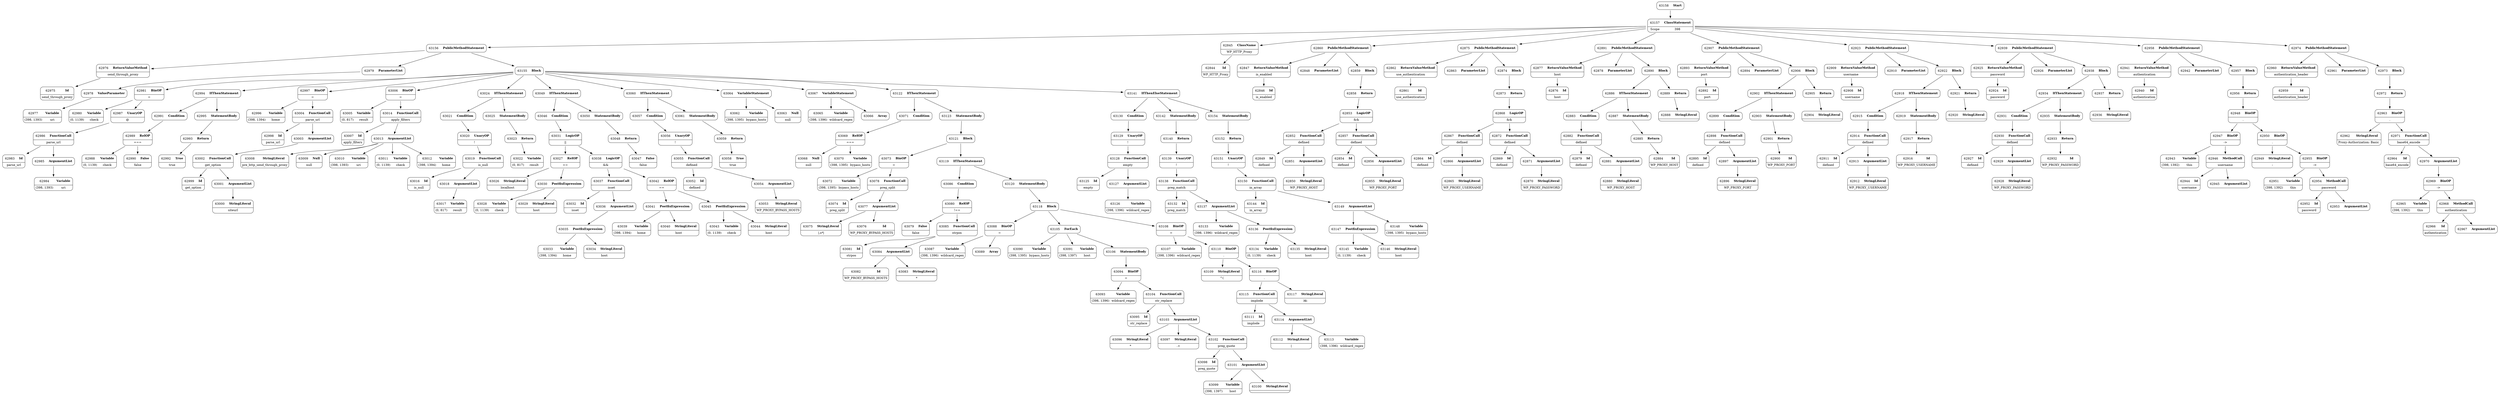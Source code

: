 digraph ast {
node [shape=none];
62976 [label=<<TABLE border='1' cellspacing='0' cellpadding='10' style='rounded' ><TR><TD border='0'>62976</TD><TD border='0'><B>ReturnValueMethod</B></TD></TR><HR/><TR><TD border='0' cellpadding='5' colspan='2'>send_through_proxy</TD></TR></TABLE>>];
62976 -> 62975 [weight=2];
62977 [label=<<TABLE border='1' cellspacing='0' cellpadding='10' style='rounded' ><TR><TD border='0'>62977</TD><TD border='0'><B>Variable</B></TD></TR><HR/><TR><TD border='0' cellpadding='5'>(398, 1393)</TD><TD border='0' cellpadding='5'>uri</TD></TR></TABLE>>];
62978 [label=<<TABLE border='1' cellspacing='0' cellpadding='10' style='rounded' ><TR><TD border='0'>62978</TD><TD border='0'><B>ValueParameter</B></TD></TR></TABLE>>];
62978 -> 62977 [weight=2];
62979 [label=<<TABLE border='1' cellspacing='0' cellpadding='10' style='rounded' ><TR><TD border='0'>62979</TD><TD border='0'><B>ParameterList</B></TD></TR></TABLE>>];
62979 -> 62978 [weight=2];
62980 [label=<<TABLE border='1' cellspacing='0' cellpadding='10' style='rounded' ><TR><TD border='0'>62980</TD><TD border='0'><B>Variable</B></TD></TR><HR/><TR><TD border='0' cellpadding='5'>(0, 1139)</TD><TD border='0' cellpadding='5'>check</TD></TR></TABLE>>];
62981 [label=<<TABLE border='1' cellspacing='0' cellpadding='10' style='rounded' ><TR><TD border='0'>62981</TD><TD border='0'><B>BinOP</B></TD></TR><HR/><TR><TD border='0' cellpadding='5' colspan='2'>=</TD></TR></TABLE>>];
62981 -> 62980 [weight=2];
62981 -> 62987 [weight=2];
62983 [label=<<TABLE border='1' cellspacing='0' cellpadding='10' style='rounded' ><TR><TD border='0'>62983</TD><TD border='0'><B>Id</B></TD></TR><HR/><TR><TD border='0' cellpadding='5' colspan='2'>parse_url</TD></TR></TABLE>>];
62984 [label=<<TABLE border='1' cellspacing='0' cellpadding='10' style='rounded' ><TR><TD border='0'>62984</TD><TD border='0'><B>Variable</B></TD></TR><HR/><TR><TD border='0' cellpadding='5'>(398, 1393)</TD><TD border='0' cellpadding='5'>uri</TD></TR></TABLE>>];
62985 [label=<<TABLE border='1' cellspacing='0' cellpadding='10' style='rounded' ><TR><TD border='0'>62985</TD><TD border='0'><B>ArgumentList</B></TD></TR></TABLE>>];
62985 -> 62984 [weight=2];
62986 [label=<<TABLE border='1' cellspacing='0' cellpadding='10' style='rounded' ><TR><TD border='0'>62986</TD><TD border='0'><B>FunctionCall</B></TD></TR><HR/><TR><TD border='0' cellpadding='5' colspan='2'>parse_url</TD></TR></TABLE>>];
62986 -> 62983 [weight=2];
62986 -> 62985 [weight=2];
62987 [label=<<TABLE border='1' cellspacing='0' cellpadding='10' style='rounded' ><TR><TD border='0'>62987</TD><TD border='0'><B>UnaryOP</B></TD></TR><HR/><TR><TD border='0' cellpadding='5' colspan='2'>@</TD></TR></TABLE>>];
62987 -> 62986 [weight=2];
62988 [label=<<TABLE border='1' cellspacing='0' cellpadding='10' style='rounded' ><TR><TD border='0'>62988</TD><TD border='0'><B>Variable</B></TD></TR><HR/><TR><TD border='0' cellpadding='5'>(0, 1139)</TD><TD border='0' cellpadding='5'>check</TD></TR></TABLE>>];
62989 [label=<<TABLE border='1' cellspacing='0' cellpadding='10' style='rounded' ><TR><TD border='0'>62989</TD><TD border='0'><B>RelOP</B></TD></TR><HR/><TR><TD border='0' cellpadding='5' colspan='2'>===</TD></TR></TABLE>>];
62989 -> 62988 [weight=2];
62989 -> 62990 [weight=2];
62990 [label=<<TABLE border='1' cellspacing='0' cellpadding='10' style='rounded' ><TR><TD border='0'>62990</TD><TD border='0'><B>False</B></TD></TR><HR/><TR><TD border='0' cellpadding='5' colspan='2'>false</TD></TR></TABLE>>];
62991 [label=<<TABLE border='1' cellspacing='0' cellpadding='10' style='rounded' ><TR><TD border='0'>62991</TD><TD border='0'><B>Condition</B></TD></TR></TABLE>>];
62991 -> 62989 [weight=2];
62992 [label=<<TABLE border='1' cellspacing='0' cellpadding='10' style='rounded' ><TR><TD border='0'>62992</TD><TD border='0'><B>True</B></TD></TR><HR/><TR><TD border='0' cellpadding='5' colspan='2'>true</TD></TR></TABLE>>];
62993 [label=<<TABLE border='1' cellspacing='0' cellpadding='10' style='rounded' ><TR><TD border='0'>62993</TD><TD border='0'><B>Return</B></TD></TR></TABLE>>];
62993 -> 62992 [weight=2];
62994 [label=<<TABLE border='1' cellspacing='0' cellpadding='10' style='rounded' ><TR><TD border='0'>62994</TD><TD border='0'><B>IfThenStatement</B></TD></TR></TABLE>>];
62994 -> 62991 [weight=2];
62994 -> 62995 [weight=2];
62995 [label=<<TABLE border='1' cellspacing='0' cellpadding='10' style='rounded' ><TR><TD border='0'>62995</TD><TD border='0'><B>StatementBody</B></TD></TR></TABLE>>];
62995 -> 62993 [weight=2];
62996 [label=<<TABLE border='1' cellspacing='0' cellpadding='10' style='rounded' ><TR><TD border='0'>62996</TD><TD border='0'><B>Variable</B></TD></TR><HR/><TR><TD border='0' cellpadding='5'>(398, 1394)</TD><TD border='0' cellpadding='5'>home</TD></TR></TABLE>>];
62997 [label=<<TABLE border='1' cellspacing='0' cellpadding='10' style='rounded' ><TR><TD border='0'>62997</TD><TD border='0'><B>BinOP</B></TD></TR><HR/><TR><TD border='0' cellpadding='5' colspan='2'>=</TD></TR></TABLE>>];
62997 -> 62996 [weight=2];
62997 -> 63004 [weight=2];
62998 [label=<<TABLE border='1' cellspacing='0' cellpadding='10' style='rounded' ><TR><TD border='0'>62998</TD><TD border='0'><B>Id</B></TD></TR><HR/><TR><TD border='0' cellpadding='5' colspan='2'>parse_url</TD></TR></TABLE>>];
62999 [label=<<TABLE border='1' cellspacing='0' cellpadding='10' style='rounded' ><TR><TD border='0'>62999</TD><TD border='0'><B>Id</B></TD></TR><HR/><TR><TD border='0' cellpadding='5' colspan='2'>get_option</TD></TR></TABLE>>];
63000 [label=<<TABLE border='1' cellspacing='0' cellpadding='10' style='rounded' ><TR><TD border='0'>63000</TD><TD border='0'><B>StringLiteral</B></TD></TR><HR/><TR><TD border='0' cellpadding='5' colspan='2'>siteurl</TD></TR></TABLE>>];
63001 [label=<<TABLE border='1' cellspacing='0' cellpadding='10' style='rounded' ><TR><TD border='0'>63001</TD><TD border='0'><B>ArgumentList</B></TD></TR></TABLE>>];
63001 -> 63000 [weight=2];
63002 [label=<<TABLE border='1' cellspacing='0' cellpadding='10' style='rounded' ><TR><TD border='0'>63002</TD><TD border='0'><B>FunctionCall</B></TD></TR><HR/><TR><TD border='0' cellpadding='5' colspan='2'>get_option</TD></TR></TABLE>>];
63002 -> 62999 [weight=2];
63002 -> 63001 [weight=2];
63003 [label=<<TABLE border='1' cellspacing='0' cellpadding='10' style='rounded' ><TR><TD border='0'>63003</TD><TD border='0'><B>ArgumentList</B></TD></TR></TABLE>>];
63003 -> 63002 [weight=2];
63004 [label=<<TABLE border='1' cellspacing='0' cellpadding='10' style='rounded' ><TR><TD border='0'>63004</TD><TD border='0'><B>FunctionCall</B></TD></TR><HR/><TR><TD border='0' cellpadding='5' colspan='2'>parse_url</TD></TR></TABLE>>];
63004 -> 62998 [weight=2];
63004 -> 63003 [weight=2];
63005 [label=<<TABLE border='1' cellspacing='0' cellpadding='10' style='rounded' ><TR><TD border='0'>63005</TD><TD border='0'><B>Variable</B></TD></TR><HR/><TR><TD border='0' cellpadding='5'>(0, 817)</TD><TD border='0' cellpadding='5'>result</TD></TR></TABLE>>];
63006 [label=<<TABLE border='1' cellspacing='0' cellpadding='10' style='rounded' ><TR><TD border='0'>63006</TD><TD border='0'><B>BinOP</B></TD></TR><HR/><TR><TD border='0' cellpadding='5' colspan='2'>=</TD></TR></TABLE>>];
63006 -> 63005 [weight=2];
63006 -> 63014 [weight=2];
63007 [label=<<TABLE border='1' cellspacing='0' cellpadding='10' style='rounded' ><TR><TD border='0'>63007</TD><TD border='0'><B>Id</B></TD></TR><HR/><TR><TD border='0' cellpadding='5' colspan='2'>apply_filters</TD></TR></TABLE>>];
63008 [label=<<TABLE border='1' cellspacing='0' cellpadding='10' style='rounded' ><TR><TD border='0'>63008</TD><TD border='0'><B>StringLiteral</B></TD></TR><HR/><TR><TD border='0' cellpadding='5' colspan='2'>pre_http_send_through_proxy</TD></TR></TABLE>>];
63009 [label=<<TABLE border='1' cellspacing='0' cellpadding='10' style='rounded' ><TR><TD border='0'>63009</TD><TD border='0'><B>Null</B></TD></TR><HR/><TR><TD border='0' cellpadding='5' colspan='2'>null</TD></TR></TABLE>>];
63010 [label=<<TABLE border='1' cellspacing='0' cellpadding='10' style='rounded' ><TR><TD border='0'>63010</TD><TD border='0'><B>Variable</B></TD></TR><HR/><TR><TD border='0' cellpadding='5'>(398, 1393)</TD><TD border='0' cellpadding='5'>uri</TD></TR></TABLE>>];
63011 [label=<<TABLE border='1' cellspacing='0' cellpadding='10' style='rounded' ><TR><TD border='0'>63011</TD><TD border='0'><B>Variable</B></TD></TR><HR/><TR><TD border='0' cellpadding='5'>(0, 1139)</TD><TD border='0' cellpadding='5'>check</TD></TR></TABLE>>];
63012 [label=<<TABLE border='1' cellspacing='0' cellpadding='10' style='rounded' ><TR><TD border='0'>63012</TD><TD border='0'><B>Variable</B></TD></TR><HR/><TR><TD border='0' cellpadding='5'>(398, 1394)</TD><TD border='0' cellpadding='5'>home</TD></TR></TABLE>>];
63013 [label=<<TABLE border='1' cellspacing='0' cellpadding='10' style='rounded' ><TR><TD border='0'>63013</TD><TD border='0'><B>ArgumentList</B></TD></TR></TABLE>>];
63013 -> 63008 [weight=2];
63013 -> 63009 [weight=2];
63013 -> 63010 [weight=2];
63013 -> 63011 [weight=2];
63013 -> 63012 [weight=2];
63014 [label=<<TABLE border='1' cellspacing='0' cellpadding='10' style='rounded' ><TR><TD border='0'>63014</TD><TD border='0'><B>FunctionCall</B></TD></TR><HR/><TR><TD border='0' cellpadding='5' colspan='2'>apply_filters</TD></TR></TABLE>>];
63014 -> 63007 [weight=2];
63014 -> 63013 [weight=2];
63016 [label=<<TABLE border='1' cellspacing='0' cellpadding='10' style='rounded' ><TR><TD border='0'>63016</TD><TD border='0'><B>Id</B></TD></TR><HR/><TR><TD border='0' cellpadding='5' colspan='2'>is_null</TD></TR></TABLE>>];
63017 [label=<<TABLE border='1' cellspacing='0' cellpadding='10' style='rounded' ><TR><TD border='0'>63017</TD><TD border='0'><B>Variable</B></TD></TR><HR/><TR><TD border='0' cellpadding='5'>(0, 817)</TD><TD border='0' cellpadding='5'>result</TD></TR></TABLE>>];
63018 [label=<<TABLE border='1' cellspacing='0' cellpadding='10' style='rounded' ><TR><TD border='0'>63018</TD><TD border='0'><B>ArgumentList</B></TD></TR></TABLE>>];
63018 -> 63017 [weight=2];
63019 [label=<<TABLE border='1' cellspacing='0' cellpadding='10' style='rounded' ><TR><TD border='0'>63019</TD><TD border='0'><B>FunctionCall</B></TD></TR><HR/><TR><TD border='0' cellpadding='5' colspan='2'>is_null</TD></TR></TABLE>>];
63019 -> 63016 [weight=2];
63019 -> 63018 [weight=2];
63020 [label=<<TABLE border='1' cellspacing='0' cellpadding='10' style='rounded' ><TR><TD border='0'>63020</TD><TD border='0'><B>UnaryOP</B></TD></TR><HR/><TR><TD border='0' cellpadding='5' colspan='2'>!</TD></TR></TABLE>>];
63020 -> 63019 [weight=2];
63021 [label=<<TABLE border='1' cellspacing='0' cellpadding='10' style='rounded' ><TR><TD border='0'>63021</TD><TD border='0'><B>Condition</B></TD></TR></TABLE>>];
63021 -> 63020 [weight=2];
63022 [label=<<TABLE border='1' cellspacing='0' cellpadding='10' style='rounded' ><TR><TD border='0'>63022</TD><TD border='0'><B>Variable</B></TD></TR><HR/><TR><TD border='0' cellpadding='5'>(0, 817)</TD><TD border='0' cellpadding='5'>result</TD></TR></TABLE>>];
63023 [label=<<TABLE border='1' cellspacing='0' cellpadding='10' style='rounded' ><TR><TD border='0'>63023</TD><TD border='0'><B>Return</B></TD></TR></TABLE>>];
63023 -> 63022 [weight=2];
63024 [label=<<TABLE border='1' cellspacing='0' cellpadding='10' style='rounded' ><TR><TD border='0'>63024</TD><TD border='0'><B>IfThenStatement</B></TD></TR></TABLE>>];
63024 -> 63021 [weight=2];
63024 -> 63025 [weight=2];
63025 [label=<<TABLE border='1' cellspacing='0' cellpadding='10' style='rounded' ><TR><TD border='0'>63025</TD><TD border='0'><B>StatementBody</B></TD></TR></TABLE>>];
63025 -> 63023 [weight=2];
63026 [label=<<TABLE border='1' cellspacing='0' cellpadding='10' style='rounded' ><TR><TD border='0'>63026</TD><TD border='0'><B>StringLiteral</B></TD></TR><HR/><TR><TD border='0' cellpadding='5' colspan='2'>localhost</TD></TR></TABLE>>];
63027 [label=<<TABLE border='1' cellspacing='0' cellpadding='10' style='rounded' ><TR><TD border='0'>63027</TD><TD border='0'><B>RelOP</B></TD></TR><HR/><TR><TD border='0' cellpadding='5' colspan='2'>==</TD></TR></TABLE>>];
63027 -> 63026 [weight=2];
63027 -> 63030 [weight=2];
63028 [label=<<TABLE border='1' cellspacing='0' cellpadding='10' style='rounded' ><TR><TD border='0'>63028</TD><TD border='0'><B>Variable</B></TD></TR><HR/><TR><TD border='0' cellpadding='5'>(0, 1139)</TD><TD border='0' cellpadding='5'>check</TD></TR></TABLE>>];
63029 [label=<<TABLE border='1' cellspacing='0' cellpadding='10' style='rounded' ><TR><TD border='0'>63029</TD><TD border='0'><B>StringLiteral</B></TD></TR><HR/><TR><TD border='0' cellpadding='5' colspan='2'>host</TD></TR></TABLE>>];
63030 [label=<<TABLE border='1' cellspacing='0' cellpadding='10' style='rounded' ><TR><TD border='0'>63030</TD><TD border='0'><B>PostfixExpression</B></TD></TR></TABLE>>];
63030 -> 63028 [weight=2];
63030 -> 63029 [weight=2];
63031 [label=<<TABLE border='1' cellspacing='0' cellpadding='10' style='rounded' ><TR><TD border='0'>63031</TD><TD border='0'><B>LogicOP</B></TD></TR><HR/><TR><TD border='0' cellpadding='5' colspan='2'>||</TD></TR></TABLE>>];
63031 -> 63027 [weight=2];
63031 -> 63038 [weight=2];
63032 [label=<<TABLE border='1' cellspacing='0' cellpadding='10' style='rounded' ><TR><TD border='0'>63032</TD><TD border='0'><B>Id</B></TD></TR><HR/><TR><TD border='0' cellpadding='5' colspan='2'>isset</TD></TR></TABLE>>];
63033 [label=<<TABLE border='1' cellspacing='0' cellpadding='10' style='rounded' ><TR><TD border='0'>63033</TD><TD border='0'><B>Variable</B></TD></TR><HR/><TR><TD border='0' cellpadding='5'>(398, 1394)</TD><TD border='0' cellpadding='5'>home</TD></TR></TABLE>>];
63034 [label=<<TABLE border='1' cellspacing='0' cellpadding='10' style='rounded' ><TR><TD border='0'>63034</TD><TD border='0'><B>StringLiteral</B></TD></TR><HR/><TR><TD border='0' cellpadding='5' colspan='2'>host</TD></TR></TABLE>>];
63035 [label=<<TABLE border='1' cellspacing='0' cellpadding='10' style='rounded' ><TR><TD border='0'>63035</TD><TD border='0'><B>PostfixExpression</B></TD></TR></TABLE>>];
63035 -> 63033 [weight=2];
63035 -> 63034 [weight=2];
63036 [label=<<TABLE border='1' cellspacing='0' cellpadding='10' style='rounded' ><TR><TD border='0'>63036</TD><TD border='0'><B>ArgumentList</B></TD></TR></TABLE>>];
63036 -> 63035 [weight=2];
63037 [label=<<TABLE border='1' cellspacing='0' cellpadding='10' style='rounded' ><TR><TD border='0'>63037</TD><TD border='0'><B>FunctionCall</B></TD></TR><HR/><TR><TD border='0' cellpadding='5' colspan='2'>isset</TD></TR></TABLE>>];
63037 -> 63032 [weight=2];
63037 -> 63036 [weight=2];
63038 [label=<<TABLE border='1' cellspacing='0' cellpadding='10' style='rounded' ><TR><TD border='0'>63038</TD><TD border='0'><B>LogicOP</B></TD></TR><HR/><TR><TD border='0' cellpadding='5' colspan='2'>&amp;&amp;</TD></TR></TABLE>>];
63038 -> 63037 [weight=2];
63038 -> 63042 [weight=2];
63039 [label=<<TABLE border='1' cellspacing='0' cellpadding='10' style='rounded' ><TR><TD border='0'>63039</TD><TD border='0'><B>Variable</B></TD></TR><HR/><TR><TD border='0' cellpadding='5'>(398, 1394)</TD><TD border='0' cellpadding='5'>home</TD></TR></TABLE>>];
63040 [label=<<TABLE border='1' cellspacing='0' cellpadding='10' style='rounded' ><TR><TD border='0'>63040</TD><TD border='0'><B>StringLiteral</B></TD></TR><HR/><TR><TD border='0' cellpadding='5' colspan='2'>host</TD></TR></TABLE>>];
63041 [label=<<TABLE border='1' cellspacing='0' cellpadding='10' style='rounded' ><TR><TD border='0'>63041</TD><TD border='0'><B>PostfixExpression</B></TD></TR></TABLE>>];
63041 -> 63039 [weight=2];
63041 -> 63040 [weight=2];
63042 [label=<<TABLE border='1' cellspacing='0' cellpadding='10' style='rounded' ><TR><TD border='0'>63042</TD><TD border='0'><B>RelOP</B></TD></TR><HR/><TR><TD border='0' cellpadding='5' colspan='2'>==</TD></TR></TABLE>>];
63042 -> 63041 [weight=2];
63042 -> 63045 [weight=2];
63043 [label=<<TABLE border='1' cellspacing='0' cellpadding='10' style='rounded' ><TR><TD border='0'>63043</TD><TD border='0'><B>Variable</B></TD></TR><HR/><TR><TD border='0' cellpadding='5'>(0, 1139)</TD><TD border='0' cellpadding='5'>check</TD></TR></TABLE>>];
63044 [label=<<TABLE border='1' cellspacing='0' cellpadding='10' style='rounded' ><TR><TD border='0'>63044</TD><TD border='0'><B>StringLiteral</B></TD></TR><HR/><TR><TD border='0' cellpadding='5' colspan='2'>host</TD></TR></TABLE>>];
63045 [label=<<TABLE border='1' cellspacing='0' cellpadding='10' style='rounded' ><TR><TD border='0'>63045</TD><TD border='0'><B>PostfixExpression</B></TD></TR></TABLE>>];
63045 -> 63043 [weight=2];
63045 -> 63044 [weight=2];
63046 [label=<<TABLE border='1' cellspacing='0' cellpadding='10' style='rounded' ><TR><TD border='0'>63046</TD><TD border='0'><B>Condition</B></TD></TR></TABLE>>];
63046 -> 63031 [weight=2];
63047 [label=<<TABLE border='1' cellspacing='0' cellpadding='10' style='rounded' ><TR><TD border='0'>63047</TD><TD border='0'><B>False</B></TD></TR><HR/><TR><TD border='0' cellpadding='5' colspan='2'>false</TD></TR></TABLE>>];
63048 [label=<<TABLE border='1' cellspacing='0' cellpadding='10' style='rounded' ><TR><TD border='0'>63048</TD><TD border='0'><B>Return</B></TD></TR></TABLE>>];
63048 -> 63047 [weight=2];
63049 [label=<<TABLE border='1' cellspacing='0' cellpadding='10' style='rounded' ><TR><TD border='0'>63049</TD><TD border='0'><B>IfThenStatement</B></TD></TR></TABLE>>];
63049 -> 63046 [weight=2];
63049 -> 63050 [weight=2];
63050 [label=<<TABLE border='1' cellspacing='0' cellpadding='10' style='rounded' ><TR><TD border='0'>63050</TD><TD border='0'><B>StatementBody</B></TD></TR></TABLE>>];
63050 -> 63048 [weight=2];
63052 [label=<<TABLE border='1' cellspacing='0' cellpadding='10' style='rounded' ><TR><TD border='0'>63052</TD><TD border='0'><B>Id</B></TD></TR><HR/><TR><TD border='0' cellpadding='5' colspan='2'>defined</TD></TR></TABLE>>];
63053 [label=<<TABLE border='1' cellspacing='0' cellpadding='10' style='rounded' ><TR><TD border='0'>63053</TD><TD border='0'><B>StringLiteral</B></TD></TR><HR/><TR><TD border='0' cellpadding='5' colspan='2'>WP_PROXY_BYPASS_HOSTS</TD></TR></TABLE>>];
63054 [label=<<TABLE border='1' cellspacing='0' cellpadding='10' style='rounded' ><TR><TD border='0'>63054</TD><TD border='0'><B>ArgumentList</B></TD></TR></TABLE>>];
63054 -> 63053 [weight=2];
63055 [label=<<TABLE border='1' cellspacing='0' cellpadding='10' style='rounded' ><TR><TD border='0'>63055</TD><TD border='0'><B>FunctionCall</B></TD></TR><HR/><TR><TD border='0' cellpadding='5' colspan='2'>defined</TD></TR></TABLE>>];
63055 -> 63052 [weight=2];
63055 -> 63054 [weight=2];
63056 [label=<<TABLE border='1' cellspacing='0' cellpadding='10' style='rounded' ><TR><TD border='0'>63056</TD><TD border='0'><B>UnaryOP</B></TD></TR><HR/><TR><TD border='0' cellpadding='5' colspan='2'>!</TD></TR></TABLE>>];
63056 -> 63055 [weight=2];
63057 [label=<<TABLE border='1' cellspacing='0' cellpadding='10' style='rounded' ><TR><TD border='0'>63057</TD><TD border='0'><B>Condition</B></TD></TR></TABLE>>];
63057 -> 63056 [weight=2];
63058 [label=<<TABLE border='1' cellspacing='0' cellpadding='10' style='rounded' ><TR><TD border='0'>63058</TD><TD border='0'><B>True</B></TD></TR><HR/><TR><TD border='0' cellpadding='5' colspan='2'>true</TD></TR></TABLE>>];
63059 [label=<<TABLE border='1' cellspacing='0' cellpadding='10' style='rounded' ><TR><TD border='0'>63059</TD><TD border='0'><B>Return</B></TD></TR></TABLE>>];
63059 -> 63058 [weight=2];
63060 [label=<<TABLE border='1' cellspacing='0' cellpadding='10' style='rounded' ><TR><TD border='0'>63060</TD><TD border='0'><B>IfThenStatement</B></TD></TR></TABLE>>];
63060 -> 63057 [weight=2];
63060 -> 63061 [weight=2];
63061 [label=<<TABLE border='1' cellspacing='0' cellpadding='10' style='rounded' ><TR><TD border='0'>63061</TD><TD border='0'><B>StatementBody</B></TD></TR></TABLE>>];
63061 -> 63059 [weight=2];
63062 [label=<<TABLE border='1' cellspacing='0' cellpadding='10' style='rounded' ><TR><TD border='0'>63062</TD><TD border='0'><B>Variable</B></TD></TR><HR/><TR><TD border='0' cellpadding='5'>(398, 1395)</TD><TD border='0' cellpadding='5'>bypass_hosts</TD></TR></TABLE>>];
63063 [label=<<TABLE border='1' cellspacing='0' cellpadding='10' style='rounded' ><TR><TD border='0'>63063</TD><TD border='0'><B>Null</B></TD></TR><HR/><TR><TD border='0' cellpadding='5' colspan='2'>null</TD></TR></TABLE>>];
63064 [label=<<TABLE border='1' cellspacing='0' cellpadding='10' style='rounded' ><TR><TD border='0'>63064</TD><TD border='0'><B>VariableStatement</B></TD></TR></TABLE>>];
63064 -> 63062 [weight=2];
63064 -> 63063 [weight=2];
63065 [label=<<TABLE border='1' cellspacing='0' cellpadding='10' style='rounded' ><TR><TD border='0'>63065</TD><TD border='0'><B>Variable</B></TD></TR><HR/><TR><TD border='0' cellpadding='5'>(398, 1396)</TD><TD border='0' cellpadding='5'>wildcard_regex</TD></TR></TABLE>>];
63066 [label=<<TABLE border='1' cellspacing='0' cellpadding='10' style='rounded' ><TR><TD border='0'>63066</TD><TD border='0'><B>Array</B></TD></TR></TABLE>>];
63067 [label=<<TABLE border='1' cellspacing='0' cellpadding='10' style='rounded' ><TR><TD border='0'>63067</TD><TD border='0'><B>VariableStatement</B></TD></TR></TABLE>>];
63067 -> 63065 [weight=2];
63067 -> 63066 [weight=2];
63068 [label=<<TABLE border='1' cellspacing='0' cellpadding='10' style='rounded' ><TR><TD border='0'>63068</TD><TD border='0'><B>Null</B></TD></TR><HR/><TR><TD border='0' cellpadding='5' colspan='2'>null</TD></TR></TABLE>>];
63069 [label=<<TABLE border='1' cellspacing='0' cellpadding='10' style='rounded' ><TR><TD border='0'>63069</TD><TD border='0'><B>RelOP</B></TD></TR><HR/><TR><TD border='0' cellpadding='5' colspan='2'>===</TD></TR></TABLE>>];
63069 -> 63068 [weight=2];
63069 -> 63070 [weight=2];
63070 [label=<<TABLE border='1' cellspacing='0' cellpadding='10' style='rounded' ><TR><TD border='0'>63070</TD><TD border='0'><B>Variable</B></TD></TR><HR/><TR><TD border='0' cellpadding='5'>(398, 1395)</TD><TD border='0' cellpadding='5'>bypass_hosts</TD></TR></TABLE>>];
63071 [label=<<TABLE border='1' cellspacing='0' cellpadding='10' style='rounded' ><TR><TD border='0'>63071</TD><TD border='0'><B>Condition</B></TD></TR></TABLE>>];
63071 -> 63069 [weight=2];
63072 [label=<<TABLE border='1' cellspacing='0' cellpadding='10' style='rounded' ><TR><TD border='0'>63072</TD><TD border='0'><B>Variable</B></TD></TR><HR/><TR><TD border='0' cellpadding='5'>(398, 1395)</TD><TD border='0' cellpadding='5'>bypass_hosts</TD></TR></TABLE>>];
63073 [label=<<TABLE border='1' cellspacing='0' cellpadding='10' style='rounded' ><TR><TD border='0'>63073</TD><TD border='0'><B>BinOP</B></TD></TR><HR/><TR><TD border='0' cellpadding='5' colspan='2'>=</TD></TR></TABLE>>];
63073 -> 63072 [weight=2];
63073 -> 63078 [weight=2];
63074 [label=<<TABLE border='1' cellspacing='0' cellpadding='10' style='rounded' ><TR><TD border='0'>63074</TD><TD border='0'><B>Id</B></TD></TR><HR/><TR><TD border='0' cellpadding='5' colspan='2'>preg_split</TD></TR></TABLE>>];
63075 [label=<<TABLE border='1' cellspacing='0' cellpadding='10' style='rounded' ><TR><TD border='0'>63075</TD><TD border='0'><B>StringLiteral</B></TD></TR><HR/><TR><TD border='0' cellpadding='5' colspan='2'>|,s*|</TD></TR></TABLE>>];
63076 [label=<<TABLE border='1' cellspacing='0' cellpadding='10' style='rounded' ><TR><TD border='0'>63076</TD><TD border='0'><B>Id</B></TD></TR><HR/><TR><TD border='0' cellpadding='5' colspan='2'>WP_PROXY_BYPASS_HOSTS</TD></TR></TABLE>>];
63077 [label=<<TABLE border='1' cellspacing='0' cellpadding='10' style='rounded' ><TR><TD border='0'>63077</TD><TD border='0'><B>ArgumentList</B></TD></TR></TABLE>>];
63077 -> 63075 [weight=2];
63077 -> 63076 [weight=2];
63078 [label=<<TABLE border='1' cellspacing='0' cellpadding='10' style='rounded' ><TR><TD border='0'>63078</TD><TD border='0'><B>FunctionCall</B></TD></TR><HR/><TR><TD border='0' cellpadding='5' colspan='2'>preg_split</TD></TR></TABLE>>];
63078 -> 63074 [weight=2];
63078 -> 63077 [weight=2];
63079 [label=<<TABLE border='1' cellspacing='0' cellpadding='10' style='rounded' ><TR><TD border='0'>63079</TD><TD border='0'><B>False</B></TD></TR><HR/><TR><TD border='0' cellpadding='5' colspan='2'>false</TD></TR></TABLE>>];
63080 [label=<<TABLE border='1' cellspacing='0' cellpadding='10' style='rounded' ><TR><TD border='0'>63080</TD><TD border='0'><B>RelOP</B></TD></TR><HR/><TR><TD border='0' cellpadding='5' colspan='2'>!==</TD></TR></TABLE>>];
63080 -> 63079 [weight=2];
63080 -> 63085 [weight=2];
63081 [label=<<TABLE border='1' cellspacing='0' cellpadding='10' style='rounded' ><TR><TD border='0'>63081</TD><TD border='0'><B>Id</B></TD></TR><HR/><TR><TD border='0' cellpadding='5' colspan='2'>strpos</TD></TR></TABLE>>];
63082 [label=<<TABLE border='1' cellspacing='0' cellpadding='10' style='rounded' ><TR><TD border='0'>63082</TD><TD border='0'><B>Id</B></TD></TR><HR/><TR><TD border='0' cellpadding='5' colspan='2'>WP_PROXY_BYPASS_HOSTS</TD></TR></TABLE>>];
63083 [label=<<TABLE border='1' cellspacing='0' cellpadding='10' style='rounded' ><TR><TD border='0'>63083</TD><TD border='0'><B>StringLiteral</B></TD></TR><HR/><TR><TD border='0' cellpadding='5' colspan='2'>*</TD></TR></TABLE>>];
63084 [label=<<TABLE border='1' cellspacing='0' cellpadding='10' style='rounded' ><TR><TD border='0'>63084</TD><TD border='0'><B>ArgumentList</B></TD></TR></TABLE>>];
63084 -> 63082 [weight=2];
63084 -> 63083 [weight=2];
63085 [label=<<TABLE border='1' cellspacing='0' cellpadding='10' style='rounded' ><TR><TD border='0'>63085</TD><TD border='0'><B>FunctionCall</B></TD></TR><HR/><TR><TD border='0' cellpadding='5' colspan='2'>strpos</TD></TR></TABLE>>];
63085 -> 63081 [weight=2];
63085 -> 63084 [weight=2];
63086 [label=<<TABLE border='1' cellspacing='0' cellpadding='10' style='rounded' ><TR><TD border='0'>63086</TD><TD border='0'><B>Condition</B></TD></TR></TABLE>>];
63086 -> 63080 [weight=2];
63087 [label=<<TABLE border='1' cellspacing='0' cellpadding='10' style='rounded' ><TR><TD border='0'>63087</TD><TD border='0'><B>Variable</B></TD></TR><HR/><TR><TD border='0' cellpadding='5'>(398, 1396)</TD><TD border='0' cellpadding='5'>wildcard_regex</TD></TR></TABLE>>];
63088 [label=<<TABLE border='1' cellspacing='0' cellpadding='10' style='rounded' ><TR><TD border='0'>63088</TD><TD border='0'><B>BinOP</B></TD></TR><HR/><TR><TD border='0' cellpadding='5' colspan='2'>=</TD></TR></TABLE>>];
63088 -> 63087 [weight=2];
63088 -> 63089 [weight=2];
63089 [label=<<TABLE border='1' cellspacing='0' cellpadding='10' style='rounded' ><TR><TD border='0'>63089</TD><TD border='0'><B>Array</B></TD></TR></TABLE>>];
63090 [label=<<TABLE border='1' cellspacing='0' cellpadding='10' style='rounded' ><TR><TD border='0'>63090</TD><TD border='0'><B>Variable</B></TD></TR><HR/><TR><TD border='0' cellpadding='5'>(398, 1395)</TD><TD border='0' cellpadding='5'>bypass_hosts</TD></TR></TABLE>>];
63091 [label=<<TABLE border='1' cellspacing='0' cellpadding='10' style='rounded' ><TR><TD border='0'>63091</TD><TD border='0'><B>Variable</B></TD></TR><HR/><TR><TD border='0' cellpadding='5'>(398, 1397)</TD><TD border='0' cellpadding='5'>host</TD></TR></TABLE>>];
63093 [label=<<TABLE border='1' cellspacing='0' cellpadding='10' style='rounded' ><TR><TD border='0'>63093</TD><TD border='0'><B>Variable</B></TD></TR><HR/><TR><TD border='0' cellpadding='5'>(398, 1396)</TD><TD border='0' cellpadding='5'>wildcard_regex</TD></TR></TABLE>>];
63094 [label=<<TABLE border='1' cellspacing='0' cellpadding='10' style='rounded' ><TR><TD border='0'>63094</TD><TD border='0'><B>BinOP</B></TD></TR><HR/><TR><TD border='0' cellpadding='5' colspan='2'>=</TD></TR></TABLE>>];
63094 -> 63093 [weight=2];
63094 -> 63104 [weight=2];
63095 [label=<<TABLE border='1' cellspacing='0' cellpadding='10' style='rounded' ><TR><TD border='0'>63095</TD><TD border='0'><B>Id</B></TD></TR><HR/><TR><TD border='0' cellpadding='5' colspan='2'>str_replace</TD></TR></TABLE>>];
63096 [label=<<TABLE border='1' cellspacing='0' cellpadding='10' style='rounded' ><TR><TD border='0'>63096</TD><TD border='0'><B>StringLiteral</B></TD></TR><HR/><TR><TD border='0' cellpadding='5' colspan='2'>*</TD></TR></TABLE>>];
63097 [label=<<TABLE border='1' cellspacing='0' cellpadding='10' style='rounded' ><TR><TD border='0'>63097</TD><TD border='0'><B>StringLiteral</B></TD></TR><HR/><TR><TD border='0' cellpadding='5' colspan='2'>.+</TD></TR></TABLE>>];
63098 [label=<<TABLE border='1' cellspacing='0' cellpadding='10' style='rounded' ><TR><TD border='0'>63098</TD><TD border='0'><B>Id</B></TD></TR><HR/><TR><TD border='0' cellpadding='5' colspan='2'>preg_quote</TD></TR></TABLE>>];
63099 [label=<<TABLE border='1' cellspacing='0' cellpadding='10' style='rounded' ><TR><TD border='0'>63099</TD><TD border='0'><B>Variable</B></TD></TR><HR/><TR><TD border='0' cellpadding='5'>(398, 1397)</TD><TD border='0' cellpadding='5'>host</TD></TR></TABLE>>];
63100 [label=<<TABLE border='1' cellspacing='0' cellpadding='10' style='rounded' ><TR><TD border='0'>63100</TD><TD border='0'><B>StringLiteral</B></TD></TR><HR/><TR><TD border='0' cellpadding='5' colspan='2'></TD></TR></TABLE>>];
63101 [label=<<TABLE border='1' cellspacing='0' cellpadding='10' style='rounded' ><TR><TD border='0'>63101</TD><TD border='0'><B>ArgumentList</B></TD></TR></TABLE>>];
63101 -> 63099 [weight=2];
63101 -> 63100 [weight=2];
63102 [label=<<TABLE border='1' cellspacing='0' cellpadding='10' style='rounded' ><TR><TD border='0'>63102</TD><TD border='0'><B>FunctionCall</B></TD></TR><HR/><TR><TD border='0' cellpadding='5' colspan='2'>preg_quote</TD></TR></TABLE>>];
63102 -> 63098 [weight=2];
63102 -> 63101 [weight=2];
63103 [label=<<TABLE border='1' cellspacing='0' cellpadding='10' style='rounded' ><TR><TD border='0'>63103</TD><TD border='0'><B>ArgumentList</B></TD></TR></TABLE>>];
63103 -> 63096 [weight=2];
63103 -> 63097 [weight=2];
63103 -> 63102 [weight=2];
63104 [label=<<TABLE border='1' cellspacing='0' cellpadding='10' style='rounded' ><TR><TD border='0'>63104</TD><TD border='0'><B>FunctionCall</B></TD></TR><HR/><TR><TD border='0' cellpadding='5' colspan='2'>str_replace</TD></TR></TABLE>>];
63104 -> 63095 [weight=2];
63104 -> 63103 [weight=2];
63105 [label=<<TABLE border='1' cellspacing='0' cellpadding='10' style='rounded' ><TR><TD border='0'>63105</TD><TD border='0'><B>ForEach</B></TD></TR></TABLE>>];
63105 -> 63090 [weight=2];
63105 -> 63091 [weight=2];
63105 -> 63106 [weight=2];
63106 [label=<<TABLE border='1' cellspacing='0' cellpadding='10' style='rounded' ><TR><TD border='0'>63106</TD><TD border='0'><B>StatementBody</B></TD></TR></TABLE>>];
63106 -> 63094 [weight=2];
63107 [label=<<TABLE border='1' cellspacing='0' cellpadding='10' style='rounded' ><TR><TD border='0'>63107</TD><TD border='0'><B>Variable</B></TD></TR><HR/><TR><TD border='0' cellpadding='5'>(398, 1396)</TD><TD border='0' cellpadding='5'>wildcard_regex</TD></TR></TABLE>>];
63108 [label=<<TABLE border='1' cellspacing='0' cellpadding='10' style='rounded' ><TR><TD border='0'>63108</TD><TD border='0'><B>BinOP</B></TD></TR><HR/><TR><TD border='0' cellpadding='5' colspan='2'>=</TD></TR></TABLE>>];
63108 -> 63107 [weight=2];
63108 -> 63110 [weight=2];
63109 [label=<<TABLE border='1' cellspacing='0' cellpadding='10' style='rounded' ><TR><TD border='0'>63109</TD><TD border='0'><B>StringLiteral</B></TD></TR><HR/><TR><TD border='0' cellpadding='5' colspan='2'>^(</TD></TR></TABLE>>];
63110 [label=<<TABLE border='1' cellspacing='0' cellpadding='10' style='rounded' ><TR><TD border='0'>63110</TD><TD border='0'><B>BinOP</B></TD></TR><HR/><TR><TD border='0' cellpadding='5' colspan='2'>.</TD></TR></TABLE>>];
63110 -> 63109 [weight=2];
63110 -> 63116 [weight=2];
63111 [label=<<TABLE border='1' cellspacing='0' cellpadding='10' style='rounded' ><TR><TD border='0'>63111</TD><TD border='0'><B>Id</B></TD></TR><HR/><TR><TD border='0' cellpadding='5' colspan='2'>implode</TD></TR></TABLE>>];
63112 [label=<<TABLE border='1' cellspacing='0' cellpadding='10' style='rounded' ><TR><TD border='0'>63112</TD><TD border='0'><B>StringLiteral</B></TD></TR><HR/><TR><TD border='0' cellpadding='5' colspan='2'>|</TD></TR></TABLE>>];
63113 [label=<<TABLE border='1' cellspacing='0' cellpadding='10' style='rounded' ><TR><TD border='0'>63113</TD><TD border='0'><B>Variable</B></TD></TR><HR/><TR><TD border='0' cellpadding='5'>(398, 1396)</TD><TD border='0' cellpadding='5'>wildcard_regex</TD></TR></TABLE>>];
63114 [label=<<TABLE border='1' cellspacing='0' cellpadding='10' style='rounded' ><TR><TD border='0'>63114</TD><TD border='0'><B>ArgumentList</B></TD></TR></TABLE>>];
63114 -> 63112 [weight=2];
63114 -> 63113 [weight=2];
63115 [label=<<TABLE border='1' cellspacing='0' cellpadding='10' style='rounded' ><TR><TD border='0'>63115</TD><TD border='0'><B>FunctionCall</B></TD></TR><HR/><TR><TD border='0' cellpadding='5' colspan='2'>implode</TD></TR></TABLE>>];
63115 -> 63111 [weight=2];
63115 -> 63114 [weight=2];
63116 [label=<<TABLE border='1' cellspacing='0' cellpadding='10' style='rounded' ><TR><TD border='0'>63116</TD><TD border='0'><B>BinOP</B></TD></TR><HR/><TR><TD border='0' cellpadding='5' colspan='2'>.</TD></TR></TABLE>>];
63116 -> 63115 [weight=2];
63116 -> 63117 [weight=2];
63117 [label=<<TABLE border='1' cellspacing='0' cellpadding='10' style='rounded' ><TR><TD border='0'>63117</TD><TD border='0'><B>StringLiteral</B></TD></TR><HR/><TR><TD border='0' cellpadding='5' colspan='2'>)$i</TD></TR></TABLE>>];
63118 [label=<<TABLE border='1' cellspacing='0' cellpadding='10' style='rounded' ><TR><TD border='0'>63118</TD><TD border='0'><B>Block</B></TD></TR></TABLE>>];
63118 -> 63088 [weight=2];
63118 -> 63105 [weight=2];
63118 -> 63108 [weight=2];
63119 [label=<<TABLE border='1' cellspacing='0' cellpadding='10' style='rounded' ><TR><TD border='0'>63119</TD><TD border='0'><B>IfThenStatement</B></TD></TR></TABLE>>];
63119 -> 63086 [weight=2];
63119 -> 63120 [weight=2];
63120 [label=<<TABLE border='1' cellspacing='0' cellpadding='10' style='rounded' ><TR><TD border='0'>63120</TD><TD border='0'><B>StatementBody</B></TD></TR></TABLE>>];
63120 -> 63118 [weight=2];
63121 [label=<<TABLE border='1' cellspacing='0' cellpadding='10' style='rounded' ><TR><TD border='0'>63121</TD><TD border='0'><B>Block</B></TD></TR></TABLE>>];
63121 -> 63073 [weight=2];
63121 -> 63119 [weight=2];
63122 [label=<<TABLE border='1' cellspacing='0' cellpadding='10' style='rounded' ><TR><TD border='0'>63122</TD><TD border='0'><B>IfThenStatement</B></TD></TR></TABLE>>];
63122 -> 63071 [weight=2];
63122 -> 63123 [weight=2];
63123 [label=<<TABLE border='1' cellspacing='0' cellpadding='10' style='rounded' ><TR><TD border='0'>63123</TD><TD border='0'><B>StatementBody</B></TD></TR></TABLE>>];
63123 -> 63121 [weight=2];
63125 [label=<<TABLE border='1' cellspacing='0' cellpadding='10' style='rounded' ><TR><TD border='0'>63125</TD><TD border='0'><B>Id</B></TD></TR><HR/><TR><TD border='0' cellpadding='5' colspan='2'>empty</TD></TR></TABLE>>];
63126 [label=<<TABLE border='1' cellspacing='0' cellpadding='10' style='rounded' ><TR><TD border='0'>63126</TD><TD border='0'><B>Variable</B></TD></TR><HR/><TR><TD border='0' cellpadding='5'>(398, 1396)</TD><TD border='0' cellpadding='5'>wildcard_regex</TD></TR></TABLE>>];
63127 [label=<<TABLE border='1' cellspacing='0' cellpadding='10' style='rounded' ><TR><TD border='0'>63127</TD><TD border='0'><B>ArgumentList</B></TD></TR></TABLE>>];
63127 -> 63126 [weight=2];
63128 [label=<<TABLE border='1' cellspacing='0' cellpadding='10' style='rounded' ><TR><TD border='0'>63128</TD><TD border='0'><B>FunctionCall</B></TD></TR><HR/><TR><TD border='0' cellpadding='5' colspan='2'>empty</TD></TR></TABLE>>];
63128 -> 63125 [weight=2];
63128 -> 63127 [weight=2];
63129 [label=<<TABLE border='1' cellspacing='0' cellpadding='10' style='rounded' ><TR><TD border='0'>63129</TD><TD border='0'><B>UnaryOP</B></TD></TR><HR/><TR><TD border='0' cellpadding='5' colspan='2'>!</TD></TR></TABLE>>];
63129 -> 63128 [weight=2];
63130 [label=<<TABLE border='1' cellspacing='0' cellpadding='10' style='rounded' ><TR><TD border='0'>63130</TD><TD border='0'><B>Condition</B></TD></TR></TABLE>>];
63130 -> 63129 [weight=2];
63132 [label=<<TABLE border='1' cellspacing='0' cellpadding='10' style='rounded' ><TR><TD border='0'>63132</TD><TD border='0'><B>Id</B></TD></TR><HR/><TR><TD border='0' cellpadding='5' colspan='2'>preg_match</TD></TR></TABLE>>];
63133 [label=<<TABLE border='1' cellspacing='0' cellpadding='10' style='rounded' ><TR><TD border='0'>63133</TD><TD border='0'><B>Variable</B></TD></TR><HR/><TR><TD border='0' cellpadding='5'>(398, 1396)</TD><TD border='0' cellpadding='5'>wildcard_regex</TD></TR></TABLE>>];
63134 [label=<<TABLE border='1' cellspacing='0' cellpadding='10' style='rounded' ><TR><TD border='0'>63134</TD><TD border='0'><B>Variable</B></TD></TR><HR/><TR><TD border='0' cellpadding='5'>(0, 1139)</TD><TD border='0' cellpadding='5'>check</TD></TR></TABLE>>];
63135 [label=<<TABLE border='1' cellspacing='0' cellpadding='10' style='rounded' ><TR><TD border='0'>63135</TD><TD border='0'><B>StringLiteral</B></TD></TR><HR/><TR><TD border='0' cellpadding='5' colspan='2'>host</TD></TR></TABLE>>];
63136 [label=<<TABLE border='1' cellspacing='0' cellpadding='10' style='rounded' ><TR><TD border='0'>63136</TD><TD border='0'><B>PostfixExpression</B></TD></TR></TABLE>>];
63136 -> 63134 [weight=2];
63136 -> 63135 [weight=2];
63137 [label=<<TABLE border='1' cellspacing='0' cellpadding='10' style='rounded' ><TR><TD border='0'>63137</TD><TD border='0'><B>ArgumentList</B></TD></TR></TABLE>>];
63137 -> 63133 [weight=2];
63137 -> 63136 [weight=2];
63138 [label=<<TABLE border='1' cellspacing='0' cellpadding='10' style='rounded' ><TR><TD border='0'>63138</TD><TD border='0'><B>FunctionCall</B></TD></TR><HR/><TR><TD border='0' cellpadding='5' colspan='2'>preg_match</TD></TR></TABLE>>];
63138 -> 63132 [weight=2];
63138 -> 63137 [weight=2];
63139 [label=<<TABLE border='1' cellspacing='0' cellpadding='10' style='rounded' ><TR><TD border='0'>63139</TD><TD border='0'><B>UnaryOP</B></TD></TR><HR/><TR><TD border='0' cellpadding='5' colspan='2'>!</TD></TR></TABLE>>];
63139 -> 63138 [weight=2];
63140 [label=<<TABLE border='1' cellspacing='0' cellpadding='10' style='rounded' ><TR><TD border='0'>63140</TD><TD border='0'><B>Return</B></TD></TR></TABLE>>];
63140 -> 63139 [weight=2];
63141 [label=<<TABLE border='1' cellspacing='0' cellpadding='10' style='rounded' ><TR><TD border='0'>63141</TD><TD border='0'><B>IfThenElseStatement</B></TD></TR></TABLE>>];
63141 -> 63130 [weight=2];
63141 -> 63142 [weight=2];
63141 -> 63154 [weight=2];
63142 [label=<<TABLE border='1' cellspacing='0' cellpadding='10' style='rounded' ><TR><TD border='0'>63142</TD><TD border='0'><B>StatementBody</B></TD></TR></TABLE>>];
63142 -> 63140 [weight=2];
63144 [label=<<TABLE border='1' cellspacing='0' cellpadding='10' style='rounded' ><TR><TD border='0'>63144</TD><TD border='0'><B>Id</B></TD></TR><HR/><TR><TD border='0' cellpadding='5' colspan='2'>in_array</TD></TR></TABLE>>];
63145 [label=<<TABLE border='1' cellspacing='0' cellpadding='10' style='rounded' ><TR><TD border='0'>63145</TD><TD border='0'><B>Variable</B></TD></TR><HR/><TR><TD border='0' cellpadding='5'>(0, 1139)</TD><TD border='0' cellpadding='5'>check</TD></TR></TABLE>>];
63146 [label=<<TABLE border='1' cellspacing='0' cellpadding='10' style='rounded' ><TR><TD border='0'>63146</TD><TD border='0'><B>StringLiteral</B></TD></TR><HR/><TR><TD border='0' cellpadding='5' colspan='2'>host</TD></TR></TABLE>>];
63147 [label=<<TABLE border='1' cellspacing='0' cellpadding='10' style='rounded' ><TR><TD border='0'>63147</TD><TD border='0'><B>PostfixExpression</B></TD></TR></TABLE>>];
63147 -> 63145 [weight=2];
63147 -> 63146 [weight=2];
63148 [label=<<TABLE border='1' cellspacing='0' cellpadding='10' style='rounded' ><TR><TD border='0'>63148</TD><TD border='0'><B>Variable</B></TD></TR><HR/><TR><TD border='0' cellpadding='5'>(398, 1395)</TD><TD border='0' cellpadding='5'>bypass_hosts</TD></TR></TABLE>>];
63149 [label=<<TABLE border='1' cellspacing='0' cellpadding='10' style='rounded' ><TR><TD border='0'>63149</TD><TD border='0'><B>ArgumentList</B></TD></TR></TABLE>>];
63149 -> 63147 [weight=2];
63149 -> 63148 [weight=2];
63150 [label=<<TABLE border='1' cellspacing='0' cellpadding='10' style='rounded' ><TR><TD border='0'>63150</TD><TD border='0'><B>FunctionCall</B></TD></TR><HR/><TR><TD border='0' cellpadding='5' colspan='2'>in_array</TD></TR></TABLE>>];
63150 -> 63144 [weight=2];
63150 -> 63149 [weight=2];
63151 [label=<<TABLE border='1' cellspacing='0' cellpadding='10' style='rounded' ><TR><TD border='0'>63151</TD><TD border='0'><B>UnaryOP</B></TD></TR><HR/><TR><TD border='0' cellpadding='5' colspan='2'>!</TD></TR></TABLE>>];
63151 -> 63150 [weight=2];
63152 [label=<<TABLE border='1' cellspacing='0' cellpadding='10' style='rounded' ><TR><TD border='0'>63152</TD><TD border='0'><B>Return</B></TD></TR></TABLE>>];
63152 -> 63151 [weight=2];
63154 [label=<<TABLE border='1' cellspacing='0' cellpadding='10' style='rounded' ><TR><TD border='0'>63154</TD><TD border='0'><B>StatementBody</B></TD></TR></TABLE>>];
63154 -> 63152 [weight=2];
63155 [label=<<TABLE border='1' cellspacing='0' cellpadding='10' style='rounded' ><TR><TD border='0'>63155</TD><TD border='0'><B>Block</B></TD></TR></TABLE>>];
63155 -> 62981 [weight=2];
63155 -> 62994 [weight=2];
63155 -> 62997 [weight=2];
63155 -> 63006 [weight=2];
63155 -> 63024 [weight=2];
63155 -> 63049 [weight=2];
63155 -> 63060 [weight=2];
63155 -> 63064 [weight=2];
63155 -> 63067 [weight=2];
63155 -> 63122 [weight=2];
63155 -> 63141 [weight=2];
63156 [label=<<TABLE border='1' cellspacing='0' cellpadding='10' style='rounded' ><TR><TD border='0'>63156</TD><TD border='0'><B>PublicMethodStatement</B></TD></TR></TABLE>>];
63156 -> 62976 [weight=2];
63156 -> 62979 [weight=2];
63156 -> 63155 [weight=2];
63157 [label=<<TABLE border='1' cellspacing='0' cellpadding='10' style='rounded' ><TR><TD border='0'>63157</TD><TD border='0'><B>ClassStatement</B></TD></TR><HR/><TR><TD border='0' cellpadding='5'>Scope</TD><TD border='0' cellpadding='5'>398</TD></TR></TABLE>>];
63157 -> 62845 [weight=2];
63157 -> 62860 [weight=2];
63157 -> 62875 [weight=2];
63157 -> 62891 [weight=2];
63157 -> 62907 [weight=2];
63157 -> 62923 [weight=2];
63157 -> 62939 [weight=2];
63157 -> 62958 [weight=2];
63157 -> 62974 [weight=2];
63157 -> 63156 [weight=2];
63158 [label=<<TABLE border='1' cellspacing='0' cellpadding='10' style='rounded' ><TR><TD border='0'>63158</TD><TD border='0'><B>Start</B></TD></TR></TABLE>>];
63158 -> 63157 [weight=2];
62844 [label=<<TABLE border='1' cellspacing='0' cellpadding='10' style='rounded' ><TR><TD border='0'>62844</TD><TD border='0'><B>Id</B></TD></TR><HR/><TR><TD border='0' cellpadding='5' colspan='2'>WP_HTTP_Proxy</TD></TR></TABLE>>];
62845 [label=<<TABLE border='1' cellspacing='0' cellpadding='10' style='rounded' ><TR><TD border='0'>62845</TD><TD border='0'><B>ClassName</B></TD></TR><HR/><TR><TD border='0' cellpadding='5' colspan='2'>WP_HTTP_Proxy</TD></TR></TABLE>>];
62845 -> 62844 [weight=2];
62846 [label=<<TABLE border='1' cellspacing='0' cellpadding='10' style='rounded' ><TR><TD border='0'>62846</TD><TD border='0'><B>Id</B></TD></TR><HR/><TR><TD border='0' cellpadding='5' colspan='2'>is_enabled</TD></TR></TABLE>>];
62847 [label=<<TABLE border='1' cellspacing='0' cellpadding='10' style='rounded' ><TR><TD border='0'>62847</TD><TD border='0'><B>ReturnValueMethod</B></TD></TR><HR/><TR><TD border='0' cellpadding='5' colspan='2'>is_enabled</TD></TR></TABLE>>];
62847 -> 62846 [weight=2];
62848 [label=<<TABLE border='1' cellspacing='0' cellpadding='10' style='rounded' ><TR><TD border='0'>62848</TD><TD border='0'><B>ParameterList</B></TD></TR></TABLE>>];
62849 [label=<<TABLE border='1' cellspacing='0' cellpadding='10' style='rounded' ><TR><TD border='0'>62849</TD><TD border='0'><B>Id</B></TD></TR><HR/><TR><TD border='0' cellpadding='5' colspan='2'>defined</TD></TR></TABLE>>];
62850 [label=<<TABLE border='1' cellspacing='0' cellpadding='10' style='rounded' ><TR><TD border='0'>62850</TD><TD border='0'><B>StringLiteral</B></TD></TR><HR/><TR><TD border='0' cellpadding='5' colspan='2'>WP_PROXY_HOST</TD></TR></TABLE>>];
62851 [label=<<TABLE border='1' cellspacing='0' cellpadding='10' style='rounded' ><TR><TD border='0'>62851</TD><TD border='0'><B>ArgumentList</B></TD></TR></TABLE>>];
62851 -> 62850 [weight=2];
62852 [label=<<TABLE border='1' cellspacing='0' cellpadding='10' style='rounded' ><TR><TD border='0'>62852</TD><TD border='0'><B>FunctionCall</B></TD></TR><HR/><TR><TD border='0' cellpadding='5' colspan='2'>defined</TD></TR></TABLE>>];
62852 -> 62849 [weight=2];
62852 -> 62851 [weight=2];
62853 [label=<<TABLE border='1' cellspacing='0' cellpadding='10' style='rounded' ><TR><TD border='0'>62853</TD><TD border='0'><B>LogicOP</B></TD></TR><HR/><TR><TD border='0' cellpadding='5' colspan='2'>&amp;&amp;</TD></TR></TABLE>>];
62853 -> 62852 [weight=2];
62853 -> 62857 [weight=2];
62854 [label=<<TABLE border='1' cellspacing='0' cellpadding='10' style='rounded' ><TR><TD border='0'>62854</TD><TD border='0'><B>Id</B></TD></TR><HR/><TR><TD border='0' cellpadding='5' colspan='2'>defined</TD></TR></TABLE>>];
62855 [label=<<TABLE border='1' cellspacing='0' cellpadding='10' style='rounded' ><TR><TD border='0'>62855</TD><TD border='0'><B>StringLiteral</B></TD></TR><HR/><TR><TD border='0' cellpadding='5' colspan='2'>WP_PROXY_PORT</TD></TR></TABLE>>];
62856 [label=<<TABLE border='1' cellspacing='0' cellpadding='10' style='rounded' ><TR><TD border='0'>62856</TD><TD border='0'><B>ArgumentList</B></TD></TR></TABLE>>];
62856 -> 62855 [weight=2];
62857 [label=<<TABLE border='1' cellspacing='0' cellpadding='10' style='rounded' ><TR><TD border='0'>62857</TD><TD border='0'><B>FunctionCall</B></TD></TR><HR/><TR><TD border='0' cellpadding='5' colspan='2'>defined</TD></TR></TABLE>>];
62857 -> 62854 [weight=2];
62857 -> 62856 [weight=2];
62858 [label=<<TABLE border='1' cellspacing='0' cellpadding='10' style='rounded' ><TR><TD border='0'>62858</TD><TD border='0'><B>Return</B></TD></TR></TABLE>>];
62858 -> 62853 [weight=2];
62859 [label=<<TABLE border='1' cellspacing='0' cellpadding='10' style='rounded' ><TR><TD border='0'>62859</TD><TD border='0'><B>Block</B></TD></TR></TABLE>>];
62859 -> 62858 [weight=2];
62860 [label=<<TABLE border='1' cellspacing='0' cellpadding='10' style='rounded' ><TR><TD border='0'>62860</TD><TD border='0'><B>PublicMethodStatement</B></TD></TR></TABLE>>];
62860 -> 62847 [weight=2];
62860 -> 62848 [weight=2];
62860 -> 62859 [weight=2];
62861 [label=<<TABLE border='1' cellspacing='0' cellpadding='10' style='rounded' ><TR><TD border='0'>62861</TD><TD border='0'><B>Id</B></TD></TR><HR/><TR><TD border='0' cellpadding='5' colspan='2'>use_authentication</TD></TR></TABLE>>];
62862 [label=<<TABLE border='1' cellspacing='0' cellpadding='10' style='rounded' ><TR><TD border='0'>62862</TD><TD border='0'><B>ReturnValueMethod</B></TD></TR><HR/><TR><TD border='0' cellpadding='5' colspan='2'>use_authentication</TD></TR></TABLE>>];
62862 -> 62861 [weight=2];
62863 [label=<<TABLE border='1' cellspacing='0' cellpadding='10' style='rounded' ><TR><TD border='0'>62863</TD><TD border='0'><B>ParameterList</B></TD></TR></TABLE>>];
62864 [label=<<TABLE border='1' cellspacing='0' cellpadding='10' style='rounded' ><TR><TD border='0'>62864</TD><TD border='0'><B>Id</B></TD></TR><HR/><TR><TD border='0' cellpadding='5' colspan='2'>defined</TD></TR></TABLE>>];
62865 [label=<<TABLE border='1' cellspacing='0' cellpadding='10' style='rounded' ><TR><TD border='0'>62865</TD><TD border='0'><B>StringLiteral</B></TD></TR><HR/><TR><TD border='0' cellpadding='5' colspan='2'>WP_PROXY_USERNAME</TD></TR></TABLE>>];
62866 [label=<<TABLE border='1' cellspacing='0' cellpadding='10' style='rounded' ><TR><TD border='0'>62866</TD><TD border='0'><B>ArgumentList</B></TD></TR></TABLE>>];
62866 -> 62865 [weight=2];
62867 [label=<<TABLE border='1' cellspacing='0' cellpadding='10' style='rounded' ><TR><TD border='0'>62867</TD><TD border='0'><B>FunctionCall</B></TD></TR><HR/><TR><TD border='0' cellpadding='5' colspan='2'>defined</TD></TR></TABLE>>];
62867 -> 62864 [weight=2];
62867 -> 62866 [weight=2];
62868 [label=<<TABLE border='1' cellspacing='0' cellpadding='10' style='rounded' ><TR><TD border='0'>62868</TD><TD border='0'><B>LogicOP</B></TD></TR><HR/><TR><TD border='0' cellpadding='5' colspan='2'>&amp;&amp;</TD></TR></TABLE>>];
62868 -> 62867 [weight=2];
62868 -> 62872 [weight=2];
62869 [label=<<TABLE border='1' cellspacing='0' cellpadding='10' style='rounded' ><TR><TD border='0'>62869</TD><TD border='0'><B>Id</B></TD></TR><HR/><TR><TD border='0' cellpadding='5' colspan='2'>defined</TD></TR></TABLE>>];
62870 [label=<<TABLE border='1' cellspacing='0' cellpadding='10' style='rounded' ><TR><TD border='0'>62870</TD><TD border='0'><B>StringLiteral</B></TD></TR><HR/><TR><TD border='0' cellpadding='5' colspan='2'>WP_PROXY_PASSWORD</TD></TR></TABLE>>];
62871 [label=<<TABLE border='1' cellspacing='0' cellpadding='10' style='rounded' ><TR><TD border='0'>62871</TD><TD border='0'><B>ArgumentList</B></TD></TR></TABLE>>];
62871 -> 62870 [weight=2];
62872 [label=<<TABLE border='1' cellspacing='0' cellpadding='10' style='rounded' ><TR><TD border='0'>62872</TD><TD border='0'><B>FunctionCall</B></TD></TR><HR/><TR><TD border='0' cellpadding='5' colspan='2'>defined</TD></TR></TABLE>>];
62872 -> 62869 [weight=2];
62872 -> 62871 [weight=2];
62873 [label=<<TABLE border='1' cellspacing='0' cellpadding='10' style='rounded' ><TR><TD border='0'>62873</TD><TD border='0'><B>Return</B></TD></TR></TABLE>>];
62873 -> 62868 [weight=2];
62874 [label=<<TABLE border='1' cellspacing='0' cellpadding='10' style='rounded' ><TR><TD border='0'>62874</TD><TD border='0'><B>Block</B></TD></TR></TABLE>>];
62874 -> 62873 [weight=2];
62875 [label=<<TABLE border='1' cellspacing='0' cellpadding='10' style='rounded' ><TR><TD border='0'>62875</TD><TD border='0'><B>PublicMethodStatement</B></TD></TR></TABLE>>];
62875 -> 62862 [weight=2];
62875 -> 62863 [weight=2];
62875 -> 62874 [weight=2];
62876 [label=<<TABLE border='1' cellspacing='0' cellpadding='10' style='rounded' ><TR><TD border='0'>62876</TD><TD border='0'><B>Id</B></TD></TR><HR/><TR><TD border='0' cellpadding='5' colspan='2'>host</TD></TR></TABLE>>];
62877 [label=<<TABLE border='1' cellspacing='0' cellpadding='10' style='rounded' ><TR><TD border='0'>62877</TD><TD border='0'><B>ReturnValueMethod</B></TD></TR><HR/><TR><TD border='0' cellpadding='5' colspan='2'>host</TD></TR></TABLE>>];
62877 -> 62876 [weight=2];
62878 [label=<<TABLE border='1' cellspacing='0' cellpadding='10' style='rounded' ><TR><TD border='0'>62878</TD><TD border='0'><B>ParameterList</B></TD></TR></TABLE>>];
62879 [label=<<TABLE border='1' cellspacing='0' cellpadding='10' style='rounded' ><TR><TD border='0'>62879</TD><TD border='0'><B>Id</B></TD></TR><HR/><TR><TD border='0' cellpadding='5' colspan='2'>defined</TD></TR></TABLE>>];
62880 [label=<<TABLE border='1' cellspacing='0' cellpadding='10' style='rounded' ><TR><TD border='0'>62880</TD><TD border='0'><B>StringLiteral</B></TD></TR><HR/><TR><TD border='0' cellpadding='5' colspan='2'>WP_PROXY_HOST</TD></TR></TABLE>>];
62881 [label=<<TABLE border='1' cellspacing='0' cellpadding='10' style='rounded' ><TR><TD border='0'>62881</TD><TD border='0'><B>ArgumentList</B></TD></TR></TABLE>>];
62881 -> 62880 [weight=2];
62882 [label=<<TABLE border='1' cellspacing='0' cellpadding='10' style='rounded' ><TR><TD border='0'>62882</TD><TD border='0'><B>FunctionCall</B></TD></TR><HR/><TR><TD border='0' cellpadding='5' colspan='2'>defined</TD></TR></TABLE>>];
62882 -> 62879 [weight=2];
62882 -> 62881 [weight=2];
62883 [label=<<TABLE border='1' cellspacing='0' cellpadding='10' style='rounded' ><TR><TD border='0'>62883</TD><TD border='0'><B>Condition</B></TD></TR></TABLE>>];
62883 -> 62882 [weight=2];
62884 [label=<<TABLE border='1' cellspacing='0' cellpadding='10' style='rounded' ><TR><TD border='0'>62884</TD><TD border='0'><B>Id</B></TD></TR><HR/><TR><TD border='0' cellpadding='5' colspan='2'>WP_PROXY_HOST</TD></TR></TABLE>>];
62885 [label=<<TABLE border='1' cellspacing='0' cellpadding='10' style='rounded' ><TR><TD border='0'>62885</TD><TD border='0'><B>Return</B></TD></TR></TABLE>>];
62885 -> 62884 [weight=2];
62886 [label=<<TABLE border='1' cellspacing='0' cellpadding='10' style='rounded' ><TR><TD border='0'>62886</TD><TD border='0'><B>IfThenStatement</B></TD></TR></TABLE>>];
62886 -> 62883 [weight=2];
62886 -> 62887 [weight=2];
62887 [label=<<TABLE border='1' cellspacing='0' cellpadding='10' style='rounded' ><TR><TD border='0'>62887</TD><TD border='0'><B>StatementBody</B></TD></TR></TABLE>>];
62887 -> 62885 [weight=2];
62888 [label=<<TABLE border='1' cellspacing='0' cellpadding='10' style='rounded' ><TR><TD border='0'>62888</TD><TD border='0'><B>StringLiteral</B></TD></TR><HR/><TR><TD border='0' cellpadding='5' colspan='2'></TD></TR></TABLE>>];
62889 [label=<<TABLE border='1' cellspacing='0' cellpadding='10' style='rounded' ><TR><TD border='0'>62889</TD><TD border='0'><B>Return</B></TD></TR></TABLE>>];
62889 -> 62888 [weight=2];
62890 [label=<<TABLE border='1' cellspacing='0' cellpadding='10' style='rounded' ><TR><TD border='0'>62890</TD><TD border='0'><B>Block</B></TD></TR></TABLE>>];
62890 -> 62886 [weight=2];
62890 -> 62889 [weight=2];
62891 [label=<<TABLE border='1' cellspacing='0' cellpadding='10' style='rounded' ><TR><TD border='0'>62891</TD><TD border='0'><B>PublicMethodStatement</B></TD></TR></TABLE>>];
62891 -> 62877 [weight=2];
62891 -> 62878 [weight=2];
62891 -> 62890 [weight=2];
62892 [label=<<TABLE border='1' cellspacing='0' cellpadding='10' style='rounded' ><TR><TD border='0'>62892</TD><TD border='0'><B>Id</B></TD></TR><HR/><TR><TD border='0' cellpadding='5' colspan='2'>port</TD></TR></TABLE>>];
62893 [label=<<TABLE border='1' cellspacing='0' cellpadding='10' style='rounded' ><TR><TD border='0'>62893</TD><TD border='0'><B>ReturnValueMethod</B></TD></TR><HR/><TR><TD border='0' cellpadding='5' colspan='2'>port</TD></TR></TABLE>>];
62893 -> 62892 [weight=2];
62894 [label=<<TABLE border='1' cellspacing='0' cellpadding='10' style='rounded' ><TR><TD border='0'>62894</TD><TD border='0'><B>ParameterList</B></TD></TR></TABLE>>];
62895 [label=<<TABLE border='1' cellspacing='0' cellpadding='10' style='rounded' ><TR><TD border='0'>62895</TD><TD border='0'><B>Id</B></TD></TR><HR/><TR><TD border='0' cellpadding='5' colspan='2'>defined</TD></TR></TABLE>>];
62896 [label=<<TABLE border='1' cellspacing='0' cellpadding='10' style='rounded' ><TR><TD border='0'>62896</TD><TD border='0'><B>StringLiteral</B></TD></TR><HR/><TR><TD border='0' cellpadding='5' colspan='2'>WP_PROXY_PORT</TD></TR></TABLE>>];
62897 [label=<<TABLE border='1' cellspacing='0' cellpadding='10' style='rounded' ><TR><TD border='0'>62897</TD><TD border='0'><B>ArgumentList</B></TD></TR></TABLE>>];
62897 -> 62896 [weight=2];
62898 [label=<<TABLE border='1' cellspacing='0' cellpadding='10' style='rounded' ><TR><TD border='0'>62898</TD><TD border='0'><B>FunctionCall</B></TD></TR><HR/><TR><TD border='0' cellpadding='5' colspan='2'>defined</TD></TR></TABLE>>];
62898 -> 62895 [weight=2];
62898 -> 62897 [weight=2];
62899 [label=<<TABLE border='1' cellspacing='0' cellpadding='10' style='rounded' ><TR><TD border='0'>62899</TD><TD border='0'><B>Condition</B></TD></TR></TABLE>>];
62899 -> 62898 [weight=2];
62900 [label=<<TABLE border='1' cellspacing='0' cellpadding='10' style='rounded' ><TR><TD border='0'>62900</TD><TD border='0'><B>Id</B></TD></TR><HR/><TR><TD border='0' cellpadding='5' colspan='2'>WP_PROXY_PORT</TD></TR></TABLE>>];
62901 [label=<<TABLE border='1' cellspacing='0' cellpadding='10' style='rounded' ><TR><TD border='0'>62901</TD><TD border='0'><B>Return</B></TD></TR></TABLE>>];
62901 -> 62900 [weight=2];
62902 [label=<<TABLE border='1' cellspacing='0' cellpadding='10' style='rounded' ><TR><TD border='0'>62902</TD><TD border='0'><B>IfThenStatement</B></TD></TR></TABLE>>];
62902 -> 62899 [weight=2];
62902 -> 62903 [weight=2];
62903 [label=<<TABLE border='1' cellspacing='0' cellpadding='10' style='rounded' ><TR><TD border='0'>62903</TD><TD border='0'><B>StatementBody</B></TD></TR></TABLE>>];
62903 -> 62901 [weight=2];
62904 [label=<<TABLE border='1' cellspacing='0' cellpadding='10' style='rounded' ><TR><TD border='0'>62904</TD><TD border='0'><B>StringLiteral</B></TD></TR><HR/><TR><TD border='0' cellpadding='5' colspan='2'></TD></TR></TABLE>>];
62905 [label=<<TABLE border='1' cellspacing='0' cellpadding='10' style='rounded' ><TR><TD border='0'>62905</TD><TD border='0'><B>Return</B></TD></TR></TABLE>>];
62905 -> 62904 [weight=2];
62906 [label=<<TABLE border='1' cellspacing='0' cellpadding='10' style='rounded' ><TR><TD border='0'>62906</TD><TD border='0'><B>Block</B></TD></TR></TABLE>>];
62906 -> 62902 [weight=2];
62906 -> 62905 [weight=2];
62907 [label=<<TABLE border='1' cellspacing='0' cellpadding='10' style='rounded' ><TR><TD border='0'>62907</TD><TD border='0'><B>PublicMethodStatement</B></TD></TR></TABLE>>];
62907 -> 62893 [weight=2];
62907 -> 62894 [weight=2];
62907 -> 62906 [weight=2];
62908 [label=<<TABLE border='1' cellspacing='0' cellpadding='10' style='rounded' ><TR><TD border='0'>62908</TD><TD border='0'><B>Id</B></TD></TR><HR/><TR><TD border='0' cellpadding='5' colspan='2'>username</TD></TR></TABLE>>];
62909 [label=<<TABLE border='1' cellspacing='0' cellpadding='10' style='rounded' ><TR><TD border='0'>62909</TD><TD border='0'><B>ReturnValueMethod</B></TD></TR><HR/><TR><TD border='0' cellpadding='5' colspan='2'>username</TD></TR></TABLE>>];
62909 -> 62908 [weight=2];
62910 [label=<<TABLE border='1' cellspacing='0' cellpadding='10' style='rounded' ><TR><TD border='0'>62910</TD><TD border='0'><B>ParameterList</B></TD></TR></TABLE>>];
62911 [label=<<TABLE border='1' cellspacing='0' cellpadding='10' style='rounded' ><TR><TD border='0'>62911</TD><TD border='0'><B>Id</B></TD></TR><HR/><TR><TD border='0' cellpadding='5' colspan='2'>defined</TD></TR></TABLE>>];
62912 [label=<<TABLE border='1' cellspacing='0' cellpadding='10' style='rounded' ><TR><TD border='0'>62912</TD><TD border='0'><B>StringLiteral</B></TD></TR><HR/><TR><TD border='0' cellpadding='5' colspan='2'>WP_PROXY_USERNAME</TD></TR></TABLE>>];
62913 [label=<<TABLE border='1' cellspacing='0' cellpadding='10' style='rounded' ><TR><TD border='0'>62913</TD><TD border='0'><B>ArgumentList</B></TD></TR></TABLE>>];
62913 -> 62912 [weight=2];
62914 [label=<<TABLE border='1' cellspacing='0' cellpadding='10' style='rounded' ><TR><TD border='0'>62914</TD><TD border='0'><B>FunctionCall</B></TD></TR><HR/><TR><TD border='0' cellpadding='5' colspan='2'>defined</TD></TR></TABLE>>];
62914 -> 62911 [weight=2];
62914 -> 62913 [weight=2];
62915 [label=<<TABLE border='1' cellspacing='0' cellpadding='10' style='rounded' ><TR><TD border='0'>62915</TD><TD border='0'><B>Condition</B></TD></TR></TABLE>>];
62915 -> 62914 [weight=2];
62916 [label=<<TABLE border='1' cellspacing='0' cellpadding='10' style='rounded' ><TR><TD border='0'>62916</TD><TD border='0'><B>Id</B></TD></TR><HR/><TR><TD border='0' cellpadding='5' colspan='2'>WP_PROXY_USERNAME</TD></TR></TABLE>>];
62917 [label=<<TABLE border='1' cellspacing='0' cellpadding='10' style='rounded' ><TR><TD border='0'>62917</TD><TD border='0'><B>Return</B></TD></TR></TABLE>>];
62917 -> 62916 [weight=2];
62918 [label=<<TABLE border='1' cellspacing='0' cellpadding='10' style='rounded' ><TR><TD border='0'>62918</TD><TD border='0'><B>IfThenStatement</B></TD></TR></TABLE>>];
62918 -> 62915 [weight=2];
62918 -> 62919 [weight=2];
62919 [label=<<TABLE border='1' cellspacing='0' cellpadding='10' style='rounded' ><TR><TD border='0'>62919</TD><TD border='0'><B>StatementBody</B></TD></TR></TABLE>>];
62919 -> 62917 [weight=2];
62920 [label=<<TABLE border='1' cellspacing='0' cellpadding='10' style='rounded' ><TR><TD border='0'>62920</TD><TD border='0'><B>StringLiteral</B></TD></TR><HR/><TR><TD border='0' cellpadding='5' colspan='2'></TD></TR></TABLE>>];
62921 [label=<<TABLE border='1' cellspacing='0' cellpadding='10' style='rounded' ><TR><TD border='0'>62921</TD><TD border='0'><B>Return</B></TD></TR></TABLE>>];
62921 -> 62920 [weight=2];
62922 [label=<<TABLE border='1' cellspacing='0' cellpadding='10' style='rounded' ><TR><TD border='0'>62922</TD><TD border='0'><B>Block</B></TD></TR></TABLE>>];
62922 -> 62918 [weight=2];
62922 -> 62921 [weight=2];
62923 [label=<<TABLE border='1' cellspacing='0' cellpadding='10' style='rounded' ><TR><TD border='0'>62923</TD><TD border='0'><B>PublicMethodStatement</B></TD></TR></TABLE>>];
62923 -> 62909 [weight=2];
62923 -> 62910 [weight=2];
62923 -> 62922 [weight=2];
62924 [label=<<TABLE border='1' cellspacing='0' cellpadding='10' style='rounded' ><TR><TD border='0'>62924</TD><TD border='0'><B>Id</B></TD></TR><HR/><TR><TD border='0' cellpadding='5' colspan='2'>password</TD></TR></TABLE>>];
62925 [label=<<TABLE border='1' cellspacing='0' cellpadding='10' style='rounded' ><TR><TD border='0'>62925</TD><TD border='0'><B>ReturnValueMethod</B></TD></TR><HR/><TR><TD border='0' cellpadding='5' colspan='2'>password</TD></TR></TABLE>>];
62925 -> 62924 [weight=2];
62926 [label=<<TABLE border='1' cellspacing='0' cellpadding='10' style='rounded' ><TR><TD border='0'>62926</TD><TD border='0'><B>ParameterList</B></TD></TR></TABLE>>];
62927 [label=<<TABLE border='1' cellspacing='0' cellpadding='10' style='rounded' ><TR><TD border='0'>62927</TD><TD border='0'><B>Id</B></TD></TR><HR/><TR><TD border='0' cellpadding='5' colspan='2'>defined</TD></TR></TABLE>>];
62928 [label=<<TABLE border='1' cellspacing='0' cellpadding='10' style='rounded' ><TR><TD border='0'>62928</TD><TD border='0'><B>StringLiteral</B></TD></TR><HR/><TR><TD border='0' cellpadding='5' colspan='2'>WP_PROXY_PASSWORD</TD></TR></TABLE>>];
62929 [label=<<TABLE border='1' cellspacing='0' cellpadding='10' style='rounded' ><TR><TD border='0'>62929</TD><TD border='0'><B>ArgumentList</B></TD></TR></TABLE>>];
62929 -> 62928 [weight=2];
62930 [label=<<TABLE border='1' cellspacing='0' cellpadding='10' style='rounded' ><TR><TD border='0'>62930</TD><TD border='0'><B>FunctionCall</B></TD></TR><HR/><TR><TD border='0' cellpadding='5' colspan='2'>defined</TD></TR></TABLE>>];
62930 -> 62927 [weight=2];
62930 -> 62929 [weight=2];
62931 [label=<<TABLE border='1' cellspacing='0' cellpadding='10' style='rounded' ><TR><TD border='0'>62931</TD><TD border='0'><B>Condition</B></TD></TR></TABLE>>];
62931 -> 62930 [weight=2];
62932 [label=<<TABLE border='1' cellspacing='0' cellpadding='10' style='rounded' ><TR><TD border='0'>62932</TD><TD border='0'><B>Id</B></TD></TR><HR/><TR><TD border='0' cellpadding='5' colspan='2'>WP_PROXY_PASSWORD</TD></TR></TABLE>>];
62933 [label=<<TABLE border='1' cellspacing='0' cellpadding='10' style='rounded' ><TR><TD border='0'>62933</TD><TD border='0'><B>Return</B></TD></TR></TABLE>>];
62933 -> 62932 [weight=2];
62934 [label=<<TABLE border='1' cellspacing='0' cellpadding='10' style='rounded' ><TR><TD border='0'>62934</TD><TD border='0'><B>IfThenStatement</B></TD></TR></TABLE>>];
62934 -> 62931 [weight=2];
62934 -> 62935 [weight=2];
62935 [label=<<TABLE border='1' cellspacing='0' cellpadding='10' style='rounded' ><TR><TD border='0'>62935</TD><TD border='0'><B>StatementBody</B></TD></TR></TABLE>>];
62935 -> 62933 [weight=2];
62936 [label=<<TABLE border='1' cellspacing='0' cellpadding='10' style='rounded' ><TR><TD border='0'>62936</TD><TD border='0'><B>StringLiteral</B></TD></TR><HR/><TR><TD border='0' cellpadding='5' colspan='2'></TD></TR></TABLE>>];
62937 [label=<<TABLE border='1' cellspacing='0' cellpadding='10' style='rounded' ><TR><TD border='0'>62937</TD><TD border='0'><B>Return</B></TD></TR></TABLE>>];
62937 -> 62936 [weight=2];
62938 [label=<<TABLE border='1' cellspacing='0' cellpadding='10' style='rounded' ><TR><TD border='0'>62938</TD><TD border='0'><B>Block</B></TD></TR></TABLE>>];
62938 -> 62934 [weight=2];
62938 -> 62937 [weight=2];
62939 [label=<<TABLE border='1' cellspacing='0' cellpadding='10' style='rounded' ><TR><TD border='0'>62939</TD><TD border='0'><B>PublicMethodStatement</B></TD></TR></TABLE>>];
62939 -> 62925 [weight=2];
62939 -> 62926 [weight=2];
62939 -> 62938 [weight=2];
62940 [label=<<TABLE border='1' cellspacing='0' cellpadding='10' style='rounded' ><TR><TD border='0'>62940</TD><TD border='0'><B>Id</B></TD></TR><HR/><TR><TD border='0' cellpadding='5' colspan='2'>authentication</TD></TR></TABLE>>];
62941 [label=<<TABLE border='1' cellspacing='0' cellpadding='10' style='rounded' ><TR><TD border='0'>62941</TD><TD border='0'><B>ReturnValueMethod</B></TD></TR><HR/><TR><TD border='0' cellpadding='5' colspan='2'>authentication</TD></TR></TABLE>>];
62941 -> 62940 [weight=2];
62942 [label=<<TABLE border='1' cellspacing='0' cellpadding='10' style='rounded' ><TR><TD border='0'>62942</TD><TD border='0'><B>ParameterList</B></TD></TR></TABLE>>];
62943 [label=<<TABLE border='1' cellspacing='0' cellpadding='10' style='rounded' ><TR><TD border='0'>62943</TD><TD border='0'><B>Variable</B></TD></TR><HR/><TR><TD border='0' cellpadding='5'>(398, 1392)</TD><TD border='0' cellpadding='5'>this</TD></TR></TABLE>>];
62944 [label=<<TABLE border='1' cellspacing='0' cellpadding='10' style='rounded' ><TR><TD border='0'>62944</TD><TD border='0'><B>Id</B></TD></TR><HR/><TR><TD border='0' cellpadding='5' colspan='2'>username</TD></TR></TABLE>>];
62945 [label=<<TABLE border='1' cellspacing='0' cellpadding='10' style='rounded' ><TR><TD border='0'>62945</TD><TD border='0'><B>ArgumentList</B></TD></TR></TABLE>>];
62946 [label=<<TABLE border='1' cellspacing='0' cellpadding='10' style='rounded' ><TR><TD border='0'>62946</TD><TD border='0'><B>MethodCall</B></TD></TR><HR/><TR><TD border='0' cellpadding='5' colspan='2'>username</TD></TR></TABLE>>];
62946 -> 62944 [weight=2];
62946 -> 62945 [weight=2];
62947 [label=<<TABLE border='1' cellspacing='0' cellpadding='10' style='rounded' ><TR><TD border='0'>62947</TD><TD border='0'><B>BinOP</B></TD></TR><HR/><TR><TD border='0' cellpadding='5' colspan='2'>-&gt;</TD></TR></TABLE>>];
62947 -> 62943 [weight=2];
62947 -> 62946 [weight=2];
62948 [label=<<TABLE border='1' cellspacing='0' cellpadding='10' style='rounded' ><TR><TD border='0'>62948</TD><TD border='0'><B>BinOP</B></TD></TR><HR/><TR><TD border='0' cellpadding='5' colspan='2'>.</TD></TR></TABLE>>];
62948 -> 62947 [weight=2];
62948 -> 62950 [weight=2];
62949 [label=<<TABLE border='1' cellspacing='0' cellpadding='10' style='rounded' ><TR><TD border='0'>62949</TD><TD border='0'><B>StringLiteral</B></TD></TR><HR/><TR><TD border='0' cellpadding='5' colspan='2'>:</TD></TR></TABLE>>];
62950 [label=<<TABLE border='1' cellspacing='0' cellpadding='10' style='rounded' ><TR><TD border='0'>62950</TD><TD border='0'><B>BinOP</B></TD></TR><HR/><TR><TD border='0' cellpadding='5' colspan='2'>.</TD></TR></TABLE>>];
62950 -> 62949 [weight=2];
62950 -> 62955 [weight=2];
62951 [label=<<TABLE border='1' cellspacing='0' cellpadding='10' style='rounded' ><TR><TD border='0'>62951</TD><TD border='0'><B>Variable</B></TD></TR><HR/><TR><TD border='0' cellpadding='5'>(398, 1392)</TD><TD border='0' cellpadding='5'>this</TD></TR></TABLE>>];
62952 [label=<<TABLE border='1' cellspacing='0' cellpadding='10' style='rounded' ><TR><TD border='0'>62952</TD><TD border='0'><B>Id</B></TD></TR><HR/><TR><TD border='0' cellpadding='5' colspan='2'>password</TD></TR></TABLE>>];
62953 [label=<<TABLE border='1' cellspacing='0' cellpadding='10' style='rounded' ><TR><TD border='0'>62953</TD><TD border='0'><B>ArgumentList</B></TD></TR></TABLE>>];
62954 [label=<<TABLE border='1' cellspacing='0' cellpadding='10' style='rounded' ><TR><TD border='0'>62954</TD><TD border='0'><B>MethodCall</B></TD></TR><HR/><TR><TD border='0' cellpadding='5' colspan='2'>password</TD></TR></TABLE>>];
62954 -> 62952 [weight=2];
62954 -> 62953 [weight=2];
62955 [label=<<TABLE border='1' cellspacing='0' cellpadding='10' style='rounded' ><TR><TD border='0'>62955</TD><TD border='0'><B>BinOP</B></TD></TR><HR/><TR><TD border='0' cellpadding='5' colspan='2'>-&gt;</TD></TR></TABLE>>];
62955 -> 62951 [weight=2];
62955 -> 62954 [weight=2];
62956 [label=<<TABLE border='1' cellspacing='0' cellpadding='10' style='rounded' ><TR><TD border='0'>62956</TD><TD border='0'><B>Return</B></TD></TR></TABLE>>];
62956 -> 62948 [weight=2];
62957 [label=<<TABLE border='1' cellspacing='0' cellpadding='10' style='rounded' ><TR><TD border='0'>62957</TD><TD border='0'><B>Block</B></TD></TR></TABLE>>];
62957 -> 62956 [weight=2];
62958 [label=<<TABLE border='1' cellspacing='0' cellpadding='10' style='rounded' ><TR><TD border='0'>62958</TD><TD border='0'><B>PublicMethodStatement</B></TD></TR></TABLE>>];
62958 -> 62941 [weight=2];
62958 -> 62942 [weight=2];
62958 -> 62957 [weight=2];
62959 [label=<<TABLE border='1' cellspacing='0' cellpadding='10' style='rounded' ><TR><TD border='0'>62959</TD><TD border='0'><B>Id</B></TD></TR><HR/><TR><TD border='0' cellpadding='5' colspan='2'>authentication_header</TD></TR></TABLE>>];
62960 [label=<<TABLE border='1' cellspacing='0' cellpadding='10' style='rounded' ><TR><TD border='0'>62960</TD><TD border='0'><B>ReturnValueMethod</B></TD></TR><HR/><TR><TD border='0' cellpadding='5' colspan='2'>authentication_header</TD></TR></TABLE>>];
62960 -> 62959 [weight=2];
62961 [label=<<TABLE border='1' cellspacing='0' cellpadding='10' style='rounded' ><TR><TD border='0'>62961</TD><TD border='0'><B>ParameterList</B></TD></TR></TABLE>>];
62962 [label=<<TABLE border='1' cellspacing='0' cellpadding='10' style='rounded' ><TR><TD border='0'>62962</TD><TD border='0'><B>StringLiteral</B></TD></TR><HR/><TR><TD border='0' cellpadding='5' colspan='2'>Proxy-Authorization: Basic </TD></TR></TABLE>>];
62963 [label=<<TABLE border='1' cellspacing='0' cellpadding='10' style='rounded' ><TR><TD border='0'>62963</TD><TD border='0'><B>BinOP</B></TD></TR><HR/><TR><TD border='0' cellpadding='5' colspan='2'>.</TD></TR></TABLE>>];
62963 -> 62962 [weight=2];
62963 -> 62971 [weight=2];
62964 [label=<<TABLE border='1' cellspacing='0' cellpadding='10' style='rounded' ><TR><TD border='0'>62964</TD><TD border='0'><B>Id</B></TD></TR><HR/><TR><TD border='0' cellpadding='5' colspan='2'>base64_encode</TD></TR></TABLE>>];
62965 [label=<<TABLE border='1' cellspacing='0' cellpadding='10' style='rounded' ><TR><TD border='0'>62965</TD><TD border='0'><B>Variable</B></TD></TR><HR/><TR><TD border='0' cellpadding='5'>(398, 1392)</TD><TD border='0' cellpadding='5'>this</TD></TR></TABLE>>];
62966 [label=<<TABLE border='1' cellspacing='0' cellpadding='10' style='rounded' ><TR><TD border='0'>62966</TD><TD border='0'><B>Id</B></TD></TR><HR/><TR><TD border='0' cellpadding='5' colspan='2'>authentication</TD></TR></TABLE>>];
62967 [label=<<TABLE border='1' cellspacing='0' cellpadding='10' style='rounded' ><TR><TD border='0'>62967</TD><TD border='0'><B>ArgumentList</B></TD></TR></TABLE>>];
62968 [label=<<TABLE border='1' cellspacing='0' cellpadding='10' style='rounded' ><TR><TD border='0'>62968</TD><TD border='0'><B>MethodCall</B></TD></TR><HR/><TR><TD border='0' cellpadding='5' colspan='2'>authentication</TD></TR></TABLE>>];
62968 -> 62966 [weight=2];
62968 -> 62967 [weight=2];
62969 [label=<<TABLE border='1' cellspacing='0' cellpadding='10' style='rounded' ><TR><TD border='0'>62969</TD><TD border='0'><B>BinOP</B></TD></TR><HR/><TR><TD border='0' cellpadding='5' colspan='2'>-&gt;</TD></TR></TABLE>>];
62969 -> 62965 [weight=2];
62969 -> 62968 [weight=2];
62970 [label=<<TABLE border='1' cellspacing='0' cellpadding='10' style='rounded' ><TR><TD border='0'>62970</TD><TD border='0'><B>ArgumentList</B></TD></TR></TABLE>>];
62970 -> 62969 [weight=2];
62971 [label=<<TABLE border='1' cellspacing='0' cellpadding='10' style='rounded' ><TR><TD border='0'>62971</TD><TD border='0'><B>FunctionCall</B></TD></TR><HR/><TR><TD border='0' cellpadding='5' colspan='2'>base64_encode</TD></TR></TABLE>>];
62971 -> 62964 [weight=2];
62971 -> 62970 [weight=2];
62972 [label=<<TABLE border='1' cellspacing='0' cellpadding='10' style='rounded' ><TR><TD border='0'>62972</TD><TD border='0'><B>Return</B></TD></TR></TABLE>>];
62972 -> 62963 [weight=2];
62973 [label=<<TABLE border='1' cellspacing='0' cellpadding='10' style='rounded' ><TR><TD border='0'>62973</TD><TD border='0'><B>Block</B></TD></TR></TABLE>>];
62973 -> 62972 [weight=2];
62974 [label=<<TABLE border='1' cellspacing='0' cellpadding='10' style='rounded' ><TR><TD border='0'>62974</TD><TD border='0'><B>PublicMethodStatement</B></TD></TR></TABLE>>];
62974 -> 62960 [weight=2];
62974 -> 62961 [weight=2];
62974 -> 62973 [weight=2];
62975 [label=<<TABLE border='1' cellspacing='0' cellpadding='10' style='rounded' ><TR><TD border='0'>62975</TD><TD border='0'><B>Id</B></TD></TR><HR/><TR><TD border='0' cellpadding='5' colspan='2'>send_through_proxy</TD></TR></TABLE>>];
}
